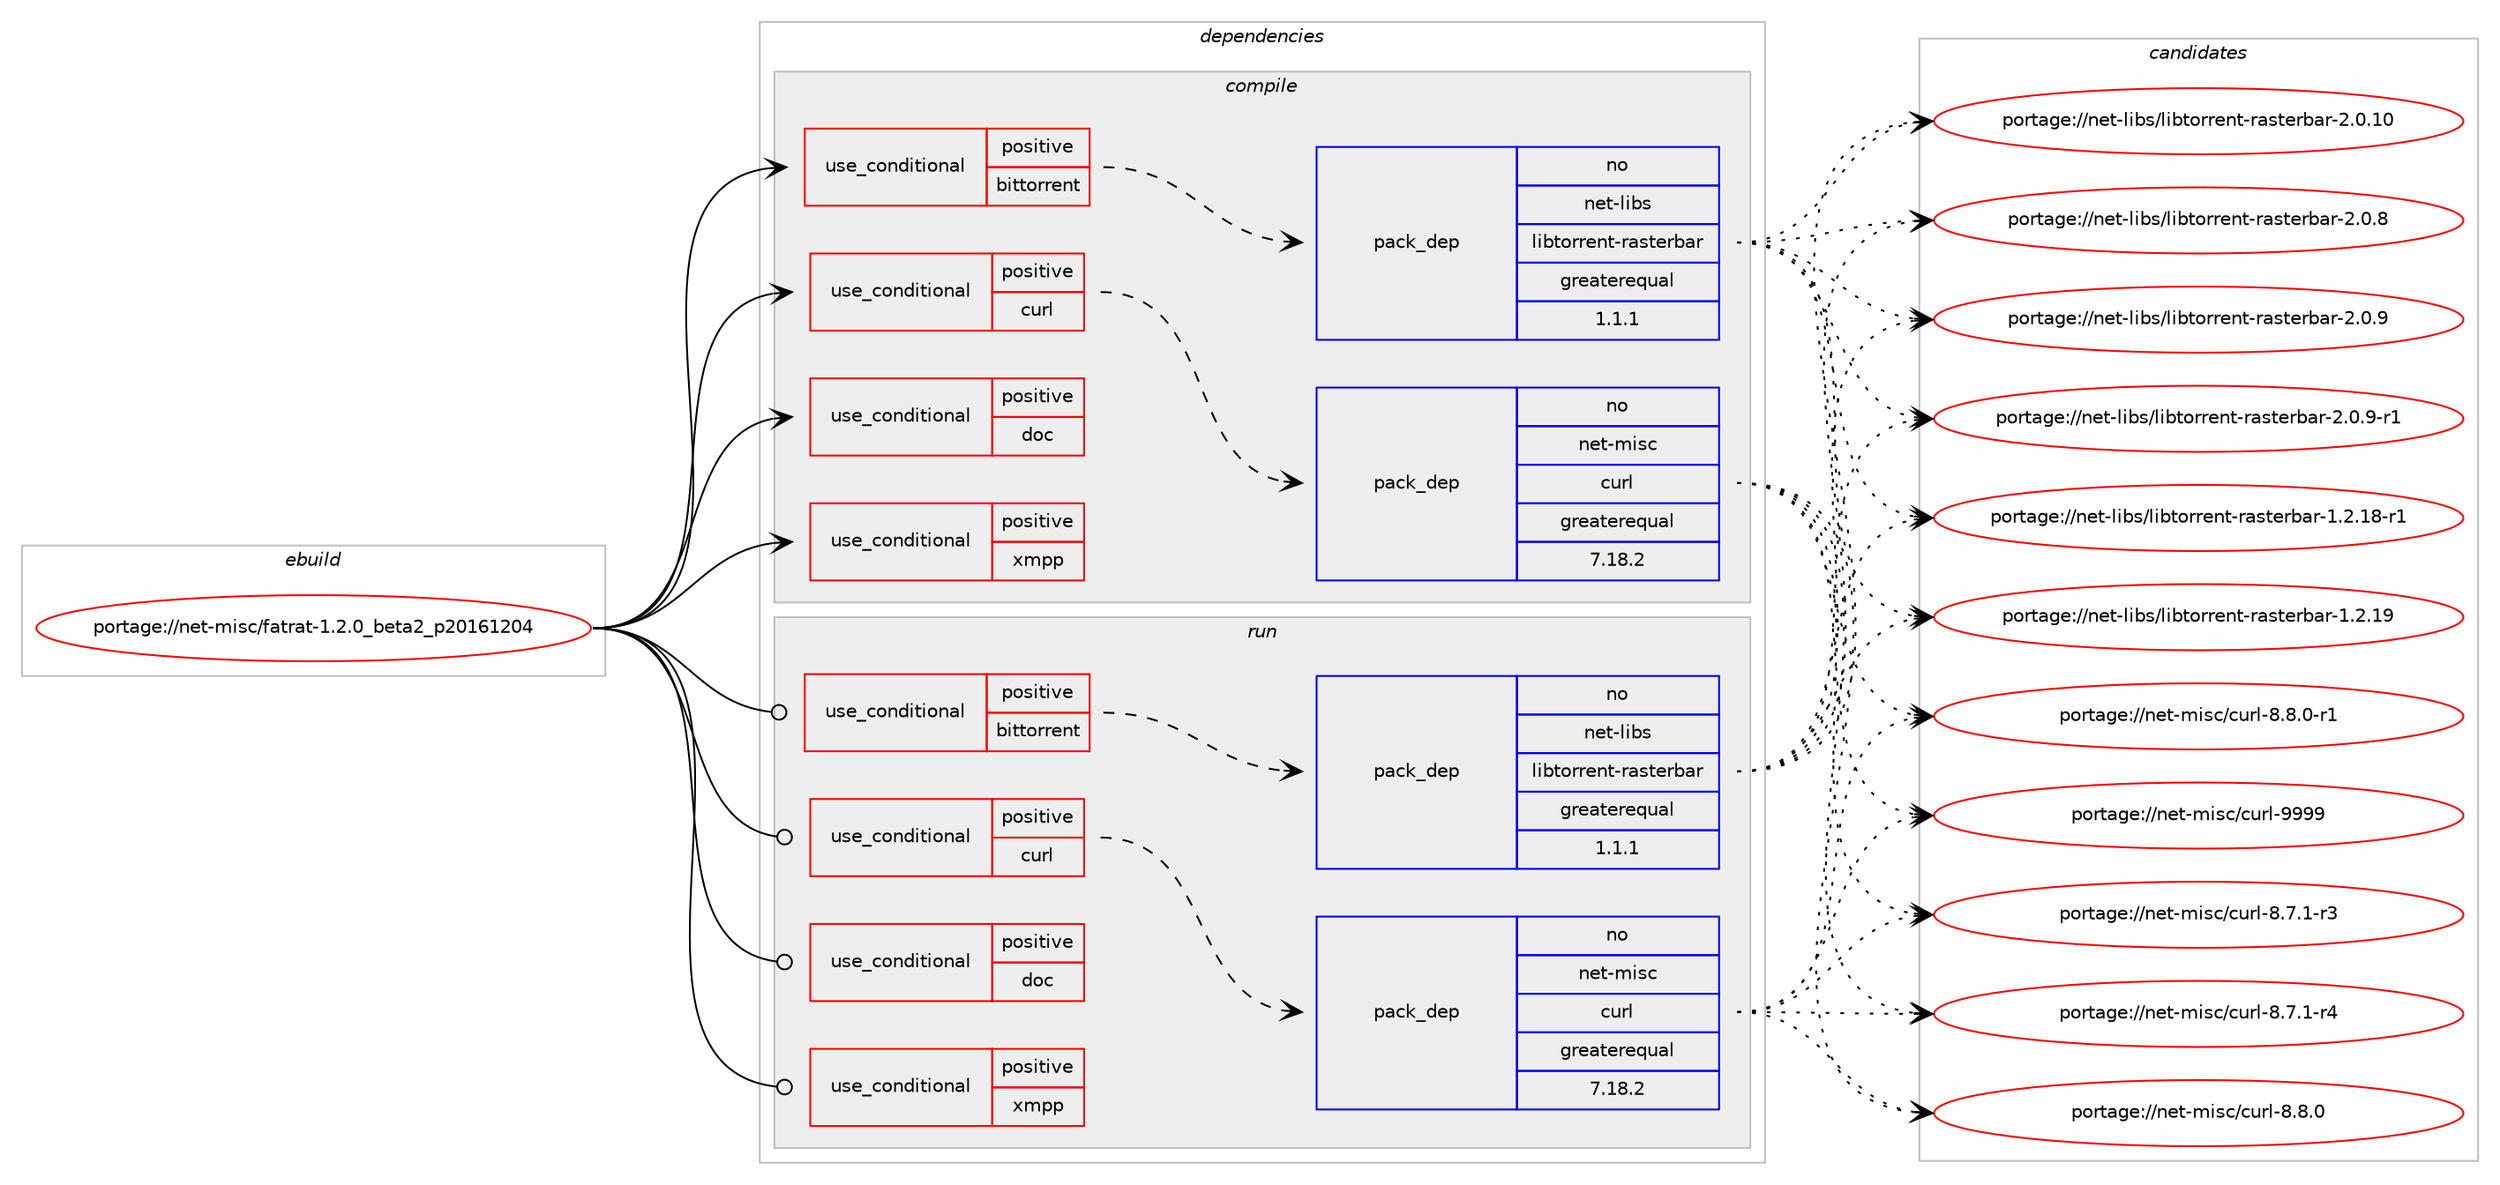 digraph prolog {

# *************
# Graph options
# *************

newrank=true;
concentrate=true;
compound=true;
graph [rankdir=LR,fontname=Helvetica,fontsize=10,ranksep=1.5];#, ranksep=2.5, nodesep=0.2];
edge  [arrowhead=vee];
node  [fontname=Helvetica,fontsize=10];

# **********
# The ebuild
# **********

subgraph cluster_leftcol {
color=gray;
rank=same;
label=<<i>ebuild</i>>;
id [label="portage://net-misc/fatrat-1.2.0_beta2_p20161204", color=red, width=4, href="../net-misc/fatrat-1.2.0_beta2_p20161204.svg"];
}

# ****************
# The dependencies
# ****************

subgraph cluster_midcol {
color=gray;
label=<<i>dependencies</i>>;
subgraph cluster_compile {
fillcolor="#eeeeee";
style=filled;
label=<<i>compile</i>>;
subgraph cond94563 {
dependency187781 [label=<<TABLE BORDER="0" CELLBORDER="1" CELLSPACING="0" CELLPADDING="4"><TR><TD ROWSPAN="3" CELLPADDING="10">use_conditional</TD></TR><TR><TD>positive</TD></TR><TR><TD>bittorrent</TD></TR></TABLE>>, shape=none, color=red];
# *** BEGIN UNKNOWN DEPENDENCY TYPE (TODO) ***
# dependency187781 -> package_dependency(portage://net-misc/fatrat-1.2.0_beta2_p20161204,install,no,dev-qt,qtwebengine,none,[,,],[slot(5)],[use(enable(widgets),none)])
# *** END UNKNOWN DEPENDENCY TYPE (TODO) ***

subgraph pack90607 {
dependency187782 [label=<<TABLE BORDER="0" CELLBORDER="1" CELLSPACING="0" CELLPADDING="4" WIDTH="220"><TR><TD ROWSPAN="6" CELLPADDING="30">pack_dep</TD></TR><TR><TD WIDTH="110">no</TD></TR><TR><TD>net-libs</TD></TR><TR><TD>libtorrent-rasterbar</TD></TR><TR><TD>greaterequal</TD></TR><TR><TD>1.1.1</TD></TR></TABLE>>, shape=none, color=blue];
}
dependency187781:e -> dependency187782:w [weight=20,style="dashed",arrowhead="vee"];
}
id:e -> dependency187781:w [weight=20,style="solid",arrowhead="vee"];
subgraph cond94564 {
dependency187783 [label=<<TABLE BORDER="0" CELLBORDER="1" CELLSPACING="0" CELLPADDING="4"><TR><TD ROWSPAN="3" CELLPADDING="10">use_conditional</TD></TR><TR><TD>positive</TD></TR><TR><TD>curl</TD></TR></TABLE>>, shape=none, color=red];
subgraph pack90608 {
dependency187784 [label=<<TABLE BORDER="0" CELLBORDER="1" CELLSPACING="0" CELLPADDING="4" WIDTH="220"><TR><TD ROWSPAN="6" CELLPADDING="30">pack_dep</TD></TR><TR><TD WIDTH="110">no</TD></TR><TR><TD>net-misc</TD></TR><TR><TD>curl</TD></TR><TR><TD>greaterequal</TD></TR><TR><TD>7.18.2</TD></TR></TABLE>>, shape=none, color=blue];
}
dependency187783:e -> dependency187784:w [weight=20,style="dashed",arrowhead="vee"];
}
id:e -> dependency187783:w [weight=20,style="solid",arrowhead="vee"];
subgraph cond94565 {
dependency187785 [label=<<TABLE BORDER="0" CELLBORDER="1" CELLSPACING="0" CELLPADDING="4"><TR><TD ROWSPAN="3" CELLPADDING="10">use_conditional</TD></TR><TR><TD>positive</TD></TR><TR><TD>doc</TD></TR></TABLE>>, shape=none, color=red];
# *** BEGIN UNKNOWN DEPENDENCY TYPE (TODO) ***
# dependency187785 -> package_dependency(portage://net-misc/fatrat-1.2.0_beta2_p20161204,install,no,dev-qt,qthelp,none,[,,],[slot(5)],[])
# *** END UNKNOWN DEPENDENCY TYPE (TODO) ***

}
id:e -> dependency187785:w [weight=20,style="solid",arrowhead="vee"];
subgraph cond94566 {
dependency187786 [label=<<TABLE BORDER="0" CELLBORDER="1" CELLSPACING="0" CELLPADDING="4"><TR><TD ROWSPAN="3" CELLPADDING="10">use_conditional</TD></TR><TR><TD>positive</TD></TR><TR><TD>xmpp</TD></TR></TABLE>>, shape=none, color=red];
# *** BEGIN UNKNOWN DEPENDENCY TYPE (TODO) ***
# dependency187786 -> package_dependency(portage://net-misc/fatrat-1.2.0_beta2_p20161204,install,no,net-libs,gloox,none,[,,],[],[])
# *** END UNKNOWN DEPENDENCY TYPE (TODO) ***

}
id:e -> dependency187786:w [weight=20,style="solid",arrowhead="vee"];
# *** BEGIN UNKNOWN DEPENDENCY TYPE (TODO) ***
# id -> package_dependency(portage://net-misc/fatrat-1.2.0_beta2_p20161204,install,no,dev-libs,boost,none,[,,],[],[])
# *** END UNKNOWN DEPENDENCY TYPE (TODO) ***

# *** BEGIN UNKNOWN DEPENDENCY TYPE (TODO) ***
# id -> package_dependency(portage://net-misc/fatrat-1.2.0_beta2_p20161204,install,no,dev-qt,qtcore,none,[,,],[slot(5)],[])
# *** END UNKNOWN DEPENDENCY TYPE (TODO) ***

# *** BEGIN UNKNOWN DEPENDENCY TYPE (TODO) ***
# id -> package_dependency(portage://net-misc/fatrat-1.2.0_beta2_p20161204,install,no,dev-qt,qtdbus,none,[,,],[slot(5)],[])
# *** END UNKNOWN DEPENDENCY TYPE (TODO) ***

# *** BEGIN UNKNOWN DEPENDENCY TYPE (TODO) ***
# id -> package_dependency(portage://net-misc/fatrat-1.2.0_beta2_p20161204,install,no,dev-qt,qtgui,none,[,,],[slot(5)],[])
# *** END UNKNOWN DEPENDENCY TYPE (TODO) ***

# *** BEGIN UNKNOWN DEPENDENCY TYPE (TODO) ***
# id -> package_dependency(portage://net-misc/fatrat-1.2.0_beta2_p20161204,install,no,dev-qt,qtnetwork,none,[,,],[slot(5)],[])
# *** END UNKNOWN DEPENDENCY TYPE (TODO) ***

# *** BEGIN UNKNOWN DEPENDENCY TYPE (TODO) ***
# id -> package_dependency(portage://net-misc/fatrat-1.2.0_beta2_p20161204,install,no,dev-qt,qtsvg,none,[,,],[slot(5)],[])
# *** END UNKNOWN DEPENDENCY TYPE (TODO) ***

# *** BEGIN UNKNOWN DEPENDENCY TYPE (TODO) ***
# id -> package_dependency(portage://net-misc/fatrat-1.2.0_beta2_p20161204,install,no,dev-qt,qtwidgets,none,[,,],[slot(5)],[])
# *** END UNKNOWN DEPENDENCY TYPE (TODO) ***

# *** BEGIN UNKNOWN DEPENDENCY TYPE (TODO) ***
# id -> package_dependency(portage://net-misc/fatrat-1.2.0_beta2_p20161204,install,no,dev-qt,qtxml,none,[,,],[slot(5)],[])
# *** END UNKNOWN DEPENDENCY TYPE (TODO) ***

}
subgraph cluster_compileandrun {
fillcolor="#eeeeee";
style=filled;
label=<<i>compile and run</i>>;
}
subgraph cluster_run {
fillcolor="#eeeeee";
style=filled;
label=<<i>run</i>>;
subgraph cond94567 {
dependency187787 [label=<<TABLE BORDER="0" CELLBORDER="1" CELLSPACING="0" CELLPADDING="4"><TR><TD ROWSPAN="3" CELLPADDING="10">use_conditional</TD></TR><TR><TD>positive</TD></TR><TR><TD>bittorrent</TD></TR></TABLE>>, shape=none, color=red];
# *** BEGIN UNKNOWN DEPENDENCY TYPE (TODO) ***
# dependency187787 -> package_dependency(portage://net-misc/fatrat-1.2.0_beta2_p20161204,run,no,dev-qt,qtwebengine,none,[,,],[slot(5)],[use(enable(widgets),none)])
# *** END UNKNOWN DEPENDENCY TYPE (TODO) ***

subgraph pack90609 {
dependency187788 [label=<<TABLE BORDER="0" CELLBORDER="1" CELLSPACING="0" CELLPADDING="4" WIDTH="220"><TR><TD ROWSPAN="6" CELLPADDING="30">pack_dep</TD></TR><TR><TD WIDTH="110">no</TD></TR><TR><TD>net-libs</TD></TR><TR><TD>libtorrent-rasterbar</TD></TR><TR><TD>greaterequal</TD></TR><TR><TD>1.1.1</TD></TR></TABLE>>, shape=none, color=blue];
}
dependency187787:e -> dependency187788:w [weight=20,style="dashed",arrowhead="vee"];
}
id:e -> dependency187787:w [weight=20,style="solid",arrowhead="odot"];
subgraph cond94568 {
dependency187789 [label=<<TABLE BORDER="0" CELLBORDER="1" CELLSPACING="0" CELLPADDING="4"><TR><TD ROWSPAN="3" CELLPADDING="10">use_conditional</TD></TR><TR><TD>positive</TD></TR><TR><TD>curl</TD></TR></TABLE>>, shape=none, color=red];
subgraph pack90610 {
dependency187790 [label=<<TABLE BORDER="0" CELLBORDER="1" CELLSPACING="0" CELLPADDING="4" WIDTH="220"><TR><TD ROWSPAN="6" CELLPADDING="30">pack_dep</TD></TR><TR><TD WIDTH="110">no</TD></TR><TR><TD>net-misc</TD></TR><TR><TD>curl</TD></TR><TR><TD>greaterequal</TD></TR><TR><TD>7.18.2</TD></TR></TABLE>>, shape=none, color=blue];
}
dependency187789:e -> dependency187790:w [weight=20,style="dashed",arrowhead="vee"];
}
id:e -> dependency187789:w [weight=20,style="solid",arrowhead="odot"];
subgraph cond94569 {
dependency187791 [label=<<TABLE BORDER="0" CELLBORDER="1" CELLSPACING="0" CELLPADDING="4"><TR><TD ROWSPAN="3" CELLPADDING="10">use_conditional</TD></TR><TR><TD>positive</TD></TR><TR><TD>doc</TD></TR></TABLE>>, shape=none, color=red];
# *** BEGIN UNKNOWN DEPENDENCY TYPE (TODO) ***
# dependency187791 -> package_dependency(portage://net-misc/fatrat-1.2.0_beta2_p20161204,run,no,dev-qt,qthelp,none,[,,],[slot(5)],[])
# *** END UNKNOWN DEPENDENCY TYPE (TODO) ***

}
id:e -> dependency187791:w [weight=20,style="solid",arrowhead="odot"];
subgraph cond94570 {
dependency187792 [label=<<TABLE BORDER="0" CELLBORDER="1" CELLSPACING="0" CELLPADDING="4"><TR><TD ROWSPAN="3" CELLPADDING="10">use_conditional</TD></TR><TR><TD>positive</TD></TR><TR><TD>xmpp</TD></TR></TABLE>>, shape=none, color=red];
# *** BEGIN UNKNOWN DEPENDENCY TYPE (TODO) ***
# dependency187792 -> package_dependency(portage://net-misc/fatrat-1.2.0_beta2_p20161204,run,no,net-libs,gloox,none,[,,],[],[])
# *** END UNKNOWN DEPENDENCY TYPE (TODO) ***

}
id:e -> dependency187792:w [weight=20,style="solid",arrowhead="odot"];
# *** BEGIN UNKNOWN DEPENDENCY TYPE (TODO) ***
# id -> package_dependency(portage://net-misc/fatrat-1.2.0_beta2_p20161204,run,no,dev-qt,qtcore,none,[,,],[slot(5)],[])
# *** END UNKNOWN DEPENDENCY TYPE (TODO) ***

# *** BEGIN UNKNOWN DEPENDENCY TYPE (TODO) ***
# id -> package_dependency(portage://net-misc/fatrat-1.2.0_beta2_p20161204,run,no,dev-qt,qtdbus,none,[,,],[slot(5)],[])
# *** END UNKNOWN DEPENDENCY TYPE (TODO) ***

# *** BEGIN UNKNOWN DEPENDENCY TYPE (TODO) ***
# id -> package_dependency(portage://net-misc/fatrat-1.2.0_beta2_p20161204,run,no,dev-qt,qtgui,none,[,,],[slot(5)],[])
# *** END UNKNOWN DEPENDENCY TYPE (TODO) ***

# *** BEGIN UNKNOWN DEPENDENCY TYPE (TODO) ***
# id -> package_dependency(portage://net-misc/fatrat-1.2.0_beta2_p20161204,run,no,dev-qt,qtnetwork,none,[,,],[slot(5)],[])
# *** END UNKNOWN DEPENDENCY TYPE (TODO) ***

# *** BEGIN UNKNOWN DEPENDENCY TYPE (TODO) ***
# id -> package_dependency(portage://net-misc/fatrat-1.2.0_beta2_p20161204,run,no,dev-qt,qtsvg,none,[,,],[slot(5)],[])
# *** END UNKNOWN DEPENDENCY TYPE (TODO) ***

# *** BEGIN UNKNOWN DEPENDENCY TYPE (TODO) ***
# id -> package_dependency(portage://net-misc/fatrat-1.2.0_beta2_p20161204,run,no,dev-qt,qtwidgets,none,[,,],[slot(5)],[])
# *** END UNKNOWN DEPENDENCY TYPE (TODO) ***

# *** BEGIN UNKNOWN DEPENDENCY TYPE (TODO) ***
# id -> package_dependency(portage://net-misc/fatrat-1.2.0_beta2_p20161204,run,no,dev-qt,qtxml,none,[,,],[slot(5)],[])
# *** END UNKNOWN DEPENDENCY TYPE (TODO) ***

}
}

# **************
# The candidates
# **************

subgraph cluster_choices {
rank=same;
color=gray;
label=<<i>candidates</i>>;

subgraph choice90607 {
color=black;
nodesep=1;
choice1101011164510810598115471081059811611111411410111011645114971151161011149897114454946504649564511449 [label="portage://net-libs/libtorrent-rasterbar-1.2.18-r1", color=red, width=4,href="../net-libs/libtorrent-rasterbar-1.2.18-r1.svg"];
choice110101116451081059811547108105981161111141141011101164511497115116101114989711445494650464957 [label="portage://net-libs/libtorrent-rasterbar-1.2.19", color=red, width=4,href="../net-libs/libtorrent-rasterbar-1.2.19.svg"];
choice110101116451081059811547108105981161111141141011101164511497115116101114989711445504648464948 [label="portage://net-libs/libtorrent-rasterbar-2.0.10", color=red, width=4,href="../net-libs/libtorrent-rasterbar-2.0.10.svg"];
choice1101011164510810598115471081059811611111411410111011645114971151161011149897114455046484656 [label="portage://net-libs/libtorrent-rasterbar-2.0.8", color=red, width=4,href="../net-libs/libtorrent-rasterbar-2.0.8.svg"];
choice1101011164510810598115471081059811611111411410111011645114971151161011149897114455046484657 [label="portage://net-libs/libtorrent-rasterbar-2.0.9", color=red, width=4,href="../net-libs/libtorrent-rasterbar-2.0.9.svg"];
choice11010111645108105981154710810598116111114114101110116451149711511610111498971144550464846574511449 [label="portage://net-libs/libtorrent-rasterbar-2.0.9-r1", color=red, width=4,href="../net-libs/libtorrent-rasterbar-2.0.9-r1.svg"];
dependency187782:e -> choice1101011164510810598115471081059811611111411410111011645114971151161011149897114454946504649564511449:w [style=dotted,weight="100"];
dependency187782:e -> choice110101116451081059811547108105981161111141141011101164511497115116101114989711445494650464957:w [style=dotted,weight="100"];
dependency187782:e -> choice110101116451081059811547108105981161111141141011101164511497115116101114989711445504648464948:w [style=dotted,weight="100"];
dependency187782:e -> choice1101011164510810598115471081059811611111411410111011645114971151161011149897114455046484656:w [style=dotted,weight="100"];
dependency187782:e -> choice1101011164510810598115471081059811611111411410111011645114971151161011149897114455046484657:w [style=dotted,weight="100"];
dependency187782:e -> choice11010111645108105981154710810598116111114114101110116451149711511610111498971144550464846574511449:w [style=dotted,weight="100"];
}
subgraph choice90608 {
color=black;
nodesep=1;
choice110101116451091051159947991171141084556465546494511451 [label="portage://net-misc/curl-8.7.1-r3", color=red, width=4,href="../net-misc/curl-8.7.1-r3.svg"];
choice110101116451091051159947991171141084556465546494511452 [label="portage://net-misc/curl-8.7.1-r4", color=red, width=4,href="../net-misc/curl-8.7.1-r4.svg"];
choice11010111645109105115994799117114108455646564648 [label="portage://net-misc/curl-8.8.0", color=red, width=4,href="../net-misc/curl-8.8.0.svg"];
choice110101116451091051159947991171141084556465646484511449 [label="portage://net-misc/curl-8.8.0-r1", color=red, width=4,href="../net-misc/curl-8.8.0-r1.svg"];
choice110101116451091051159947991171141084557575757 [label="portage://net-misc/curl-9999", color=red, width=4,href="../net-misc/curl-9999.svg"];
dependency187784:e -> choice110101116451091051159947991171141084556465546494511451:w [style=dotted,weight="100"];
dependency187784:e -> choice110101116451091051159947991171141084556465546494511452:w [style=dotted,weight="100"];
dependency187784:e -> choice11010111645109105115994799117114108455646564648:w [style=dotted,weight="100"];
dependency187784:e -> choice110101116451091051159947991171141084556465646484511449:w [style=dotted,weight="100"];
dependency187784:e -> choice110101116451091051159947991171141084557575757:w [style=dotted,weight="100"];
}
subgraph choice90609 {
color=black;
nodesep=1;
choice1101011164510810598115471081059811611111411410111011645114971151161011149897114454946504649564511449 [label="portage://net-libs/libtorrent-rasterbar-1.2.18-r1", color=red, width=4,href="../net-libs/libtorrent-rasterbar-1.2.18-r1.svg"];
choice110101116451081059811547108105981161111141141011101164511497115116101114989711445494650464957 [label="portage://net-libs/libtorrent-rasterbar-1.2.19", color=red, width=4,href="../net-libs/libtorrent-rasterbar-1.2.19.svg"];
choice110101116451081059811547108105981161111141141011101164511497115116101114989711445504648464948 [label="portage://net-libs/libtorrent-rasterbar-2.0.10", color=red, width=4,href="../net-libs/libtorrent-rasterbar-2.0.10.svg"];
choice1101011164510810598115471081059811611111411410111011645114971151161011149897114455046484656 [label="portage://net-libs/libtorrent-rasterbar-2.0.8", color=red, width=4,href="../net-libs/libtorrent-rasterbar-2.0.8.svg"];
choice1101011164510810598115471081059811611111411410111011645114971151161011149897114455046484657 [label="portage://net-libs/libtorrent-rasterbar-2.0.9", color=red, width=4,href="../net-libs/libtorrent-rasterbar-2.0.9.svg"];
choice11010111645108105981154710810598116111114114101110116451149711511610111498971144550464846574511449 [label="portage://net-libs/libtorrent-rasterbar-2.0.9-r1", color=red, width=4,href="../net-libs/libtorrent-rasterbar-2.0.9-r1.svg"];
dependency187788:e -> choice1101011164510810598115471081059811611111411410111011645114971151161011149897114454946504649564511449:w [style=dotted,weight="100"];
dependency187788:e -> choice110101116451081059811547108105981161111141141011101164511497115116101114989711445494650464957:w [style=dotted,weight="100"];
dependency187788:e -> choice110101116451081059811547108105981161111141141011101164511497115116101114989711445504648464948:w [style=dotted,weight="100"];
dependency187788:e -> choice1101011164510810598115471081059811611111411410111011645114971151161011149897114455046484656:w [style=dotted,weight="100"];
dependency187788:e -> choice1101011164510810598115471081059811611111411410111011645114971151161011149897114455046484657:w [style=dotted,weight="100"];
dependency187788:e -> choice11010111645108105981154710810598116111114114101110116451149711511610111498971144550464846574511449:w [style=dotted,weight="100"];
}
subgraph choice90610 {
color=black;
nodesep=1;
choice110101116451091051159947991171141084556465546494511451 [label="portage://net-misc/curl-8.7.1-r3", color=red, width=4,href="../net-misc/curl-8.7.1-r3.svg"];
choice110101116451091051159947991171141084556465546494511452 [label="portage://net-misc/curl-8.7.1-r4", color=red, width=4,href="../net-misc/curl-8.7.1-r4.svg"];
choice11010111645109105115994799117114108455646564648 [label="portage://net-misc/curl-8.8.0", color=red, width=4,href="../net-misc/curl-8.8.0.svg"];
choice110101116451091051159947991171141084556465646484511449 [label="portage://net-misc/curl-8.8.0-r1", color=red, width=4,href="../net-misc/curl-8.8.0-r1.svg"];
choice110101116451091051159947991171141084557575757 [label="portage://net-misc/curl-9999", color=red, width=4,href="../net-misc/curl-9999.svg"];
dependency187790:e -> choice110101116451091051159947991171141084556465546494511451:w [style=dotted,weight="100"];
dependency187790:e -> choice110101116451091051159947991171141084556465546494511452:w [style=dotted,weight="100"];
dependency187790:e -> choice11010111645109105115994799117114108455646564648:w [style=dotted,weight="100"];
dependency187790:e -> choice110101116451091051159947991171141084556465646484511449:w [style=dotted,weight="100"];
dependency187790:e -> choice110101116451091051159947991171141084557575757:w [style=dotted,weight="100"];
}
}

}
